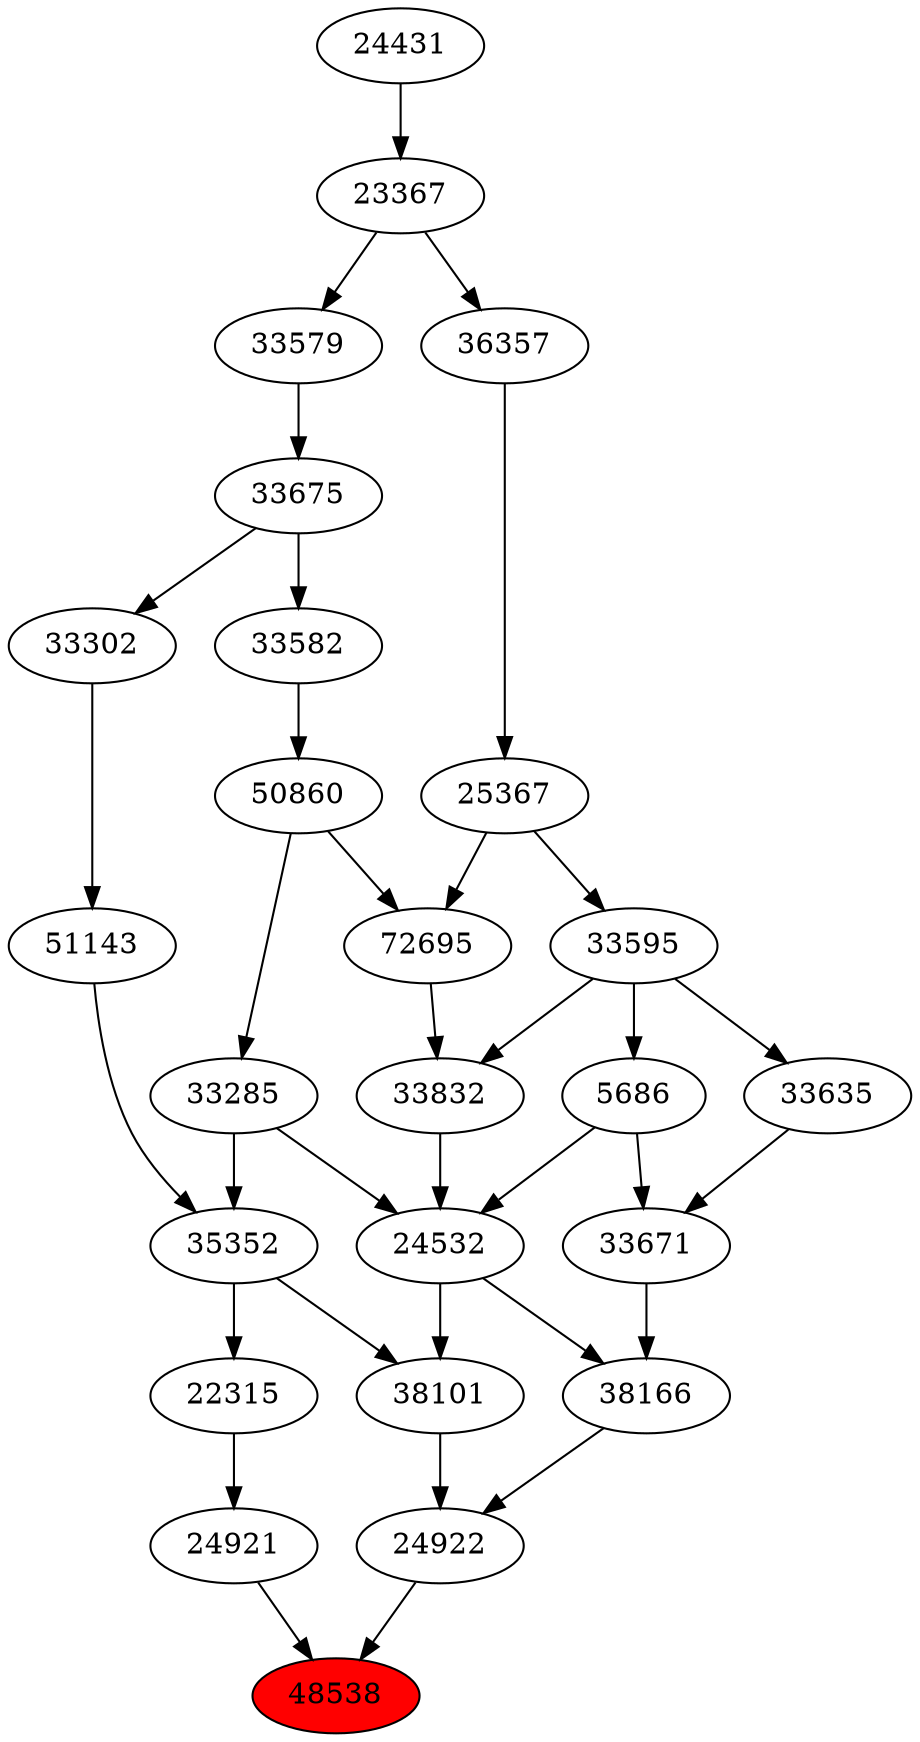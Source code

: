 strict digraph{ 
48538 [label="48538" fillcolor=red style=filled]
24921 -> 48538
24922 -> 48538
24921 [label="24921"]
22315 -> 24921
24922 [label="24922"]
38101 -> 24922
38166 -> 24922
22315 [label="22315"]
35352 -> 22315
38101 [label="38101"]
24532 -> 38101
35352 -> 38101
38166 [label="38166"]
24532 -> 38166
33671 -> 38166
35352 [label="35352"]
33285 -> 35352
51143 -> 35352
24532 [label="24532"]
33285 -> 24532
5686 -> 24532
33832 -> 24532
33671 [label="33671"]
5686 -> 33671
33635 -> 33671
33285 [label="33285"]
50860 -> 33285
51143 [label="51143"]
33302 -> 51143
5686 [label="5686"]
33595 -> 5686
33832 [label="33832"]
72695 -> 33832
33595 -> 33832
33635 [label="33635"]
33595 -> 33635
50860 [label="50860"]
33582 -> 50860
33302 [label="33302"]
33675 -> 33302
33595 [label="33595"]
25367 -> 33595
72695 [label="72695"]
50860 -> 72695
25367 -> 72695
33582 [label="33582"]
33675 -> 33582
33675 [label="33675"]
33579 -> 33675
25367 [label="25367"]
36357 -> 25367
33579 [label="33579"]
23367 -> 33579
36357 [label="36357"]
23367 -> 36357
23367 [label="23367"]
24431 -> 23367
24431 [label="24431"]
}
